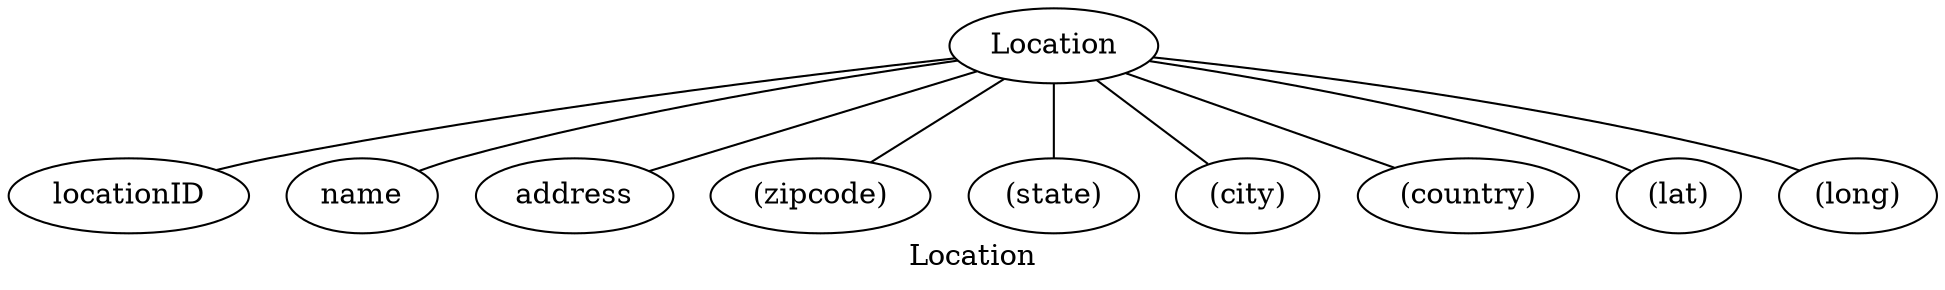 strict graph Location {
    label="Location"
    Location -- locationID
    Location -- name
    Location -- address
    Location -- "(zipcode)"
    Location -- "(state)"
    Location -- "(city)"
    Location -- "(country)"
    Location -- "(lat)"
    Location -- "(long)"
}
